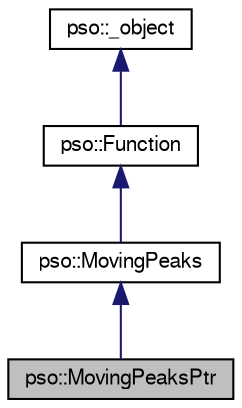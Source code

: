 digraph G
{
  bgcolor="transparent";
  edge [fontname="FreeSans",fontsize=10,labelfontname="FreeSans",labelfontsize=10];
  node [fontname="FreeSans",fontsize=10,shape=record];
  Node1 [label="pso::MovingPeaksPtr",height=0.2,width=0.4,color="black", fillcolor="grey75", style="filled" fontcolor="black"];
  Node2 -> Node1 [dir=back,color="midnightblue",fontsize=10,style="solid"];
  Node2 [label="pso::MovingPeaks",height=0.2,width=0.4,color="black",URL="$classpso_1_1MovingPeaks.html"];
  Node3 -> Node2 [dir=back,color="midnightblue",fontsize=10,style="solid"];
  Node3 [label="pso::Function",height=0.2,width=0.4,color="black",URL="$classpso_1_1Function.html"];
  Node4 -> Node3 [dir=back,color="midnightblue",fontsize=10,style="solid"];
  Node4 [label="pso::_object",height=0.2,width=0.4,color="black",URL="$classpso_1_1__object.html"];
}
